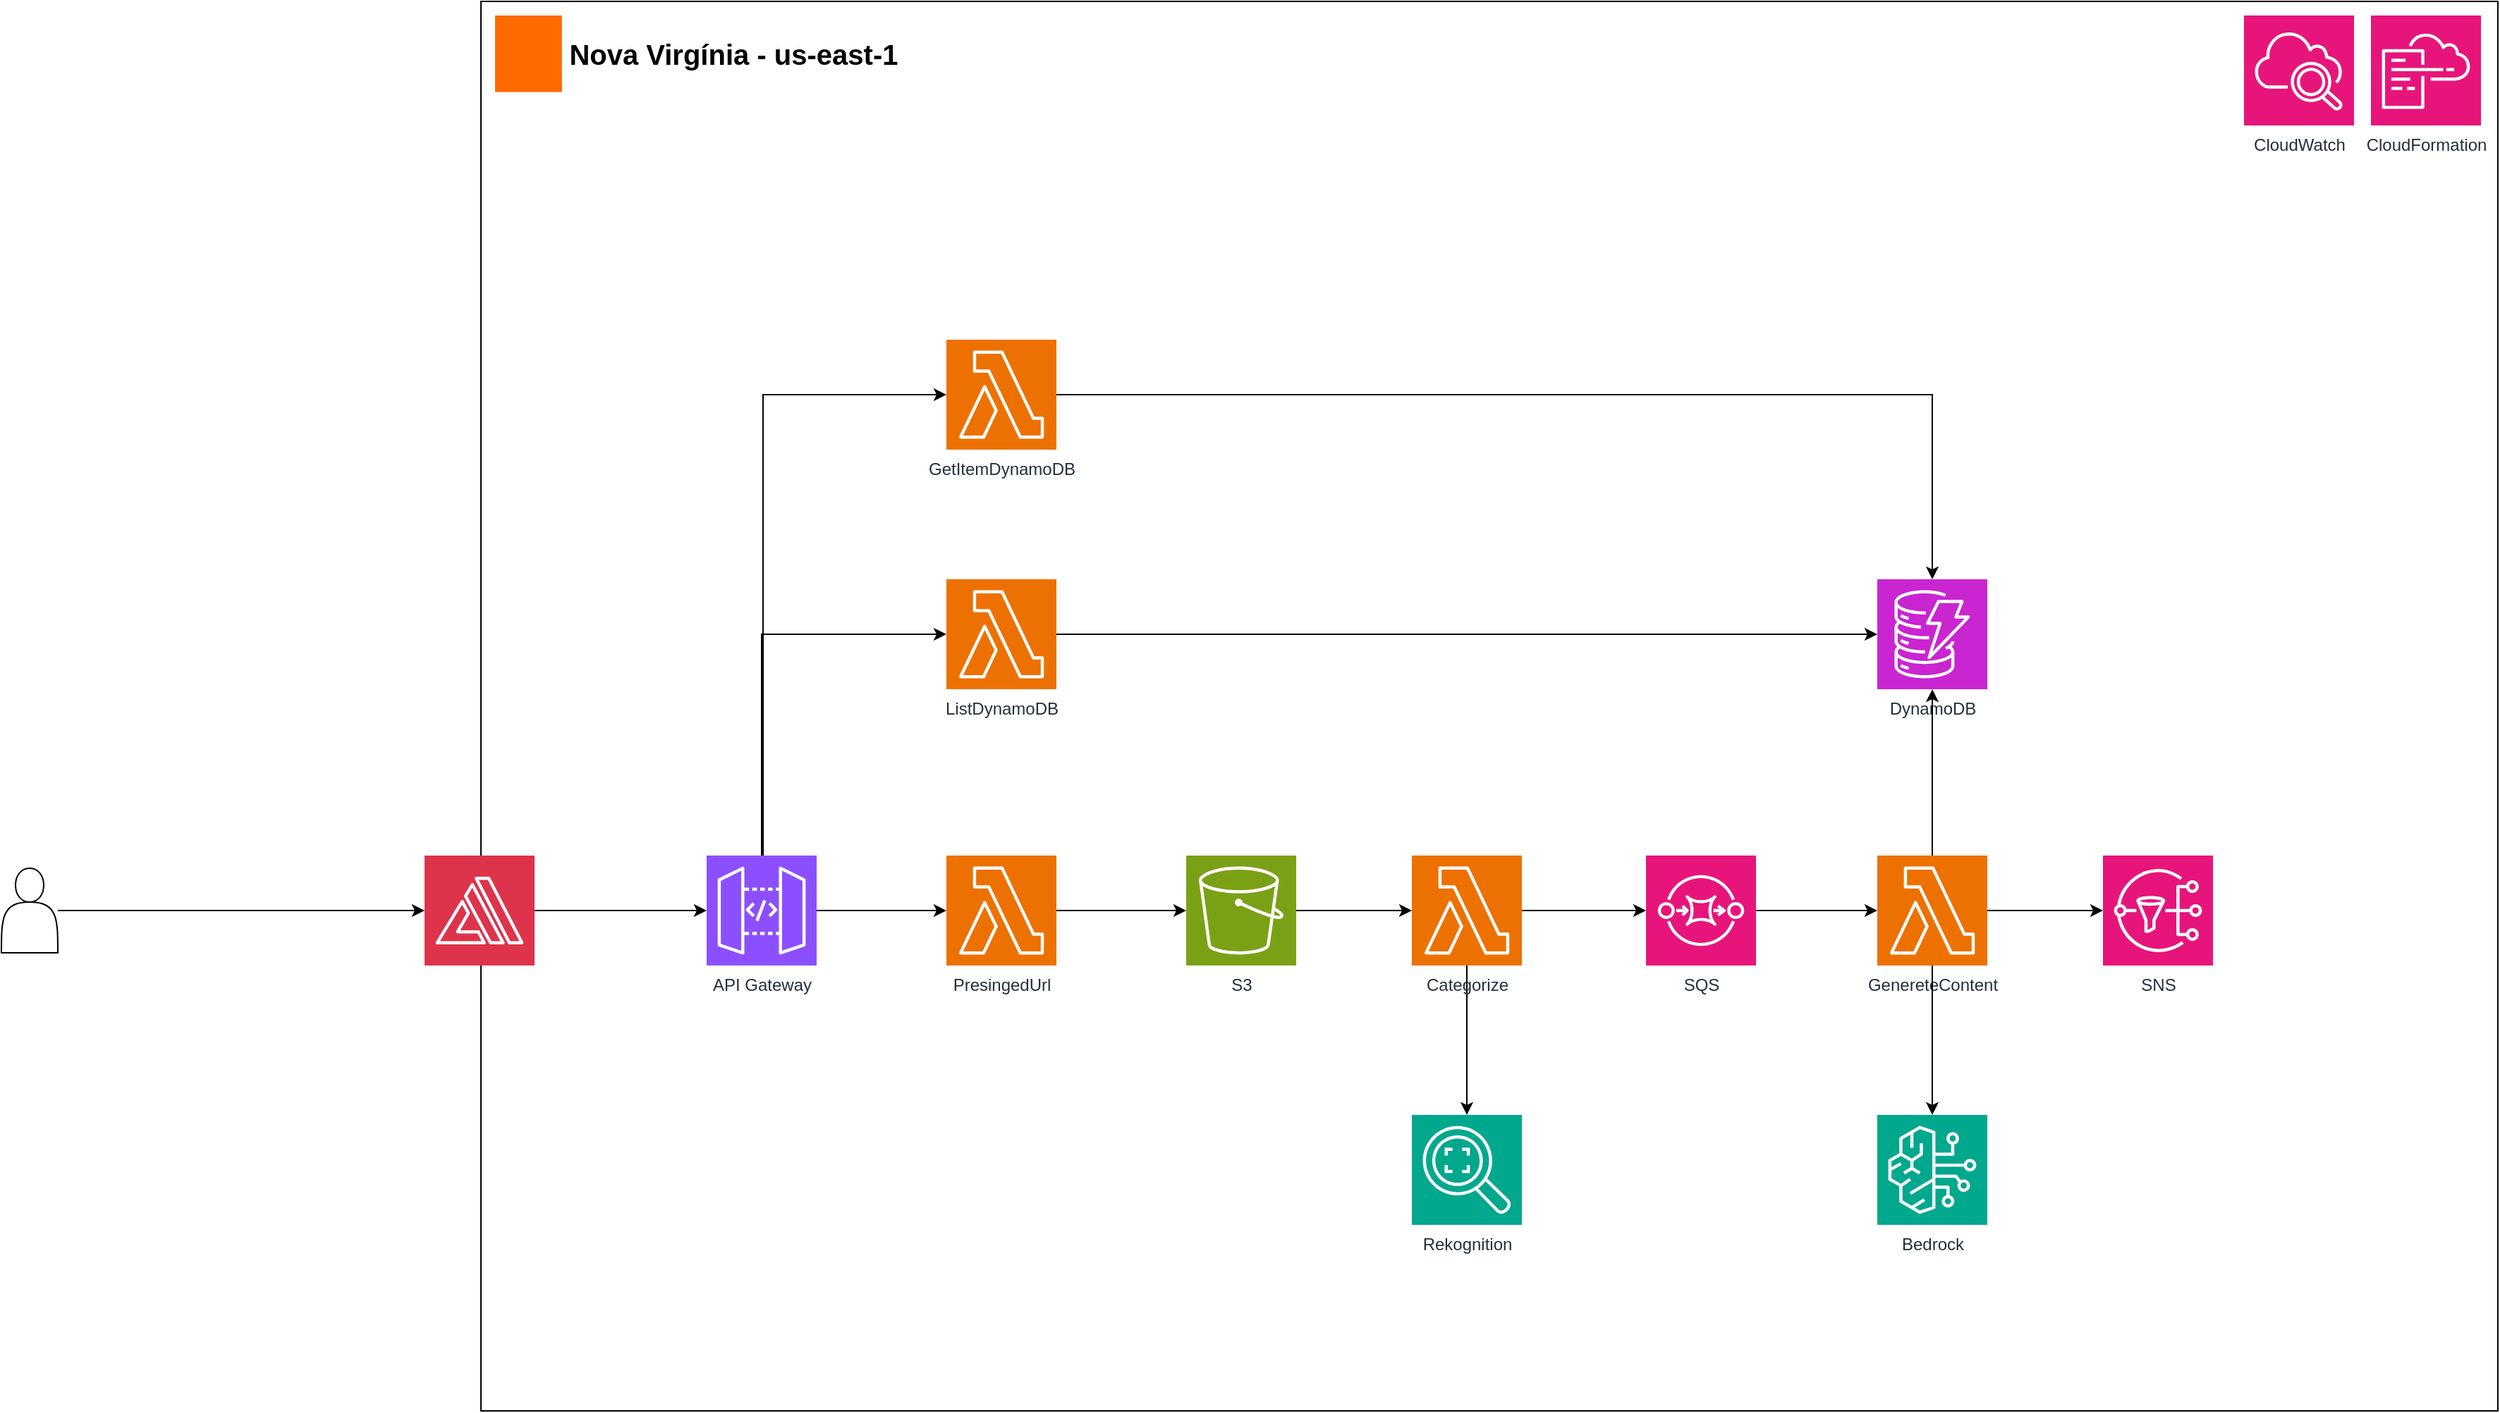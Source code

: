 <mxfile version="26.1.0">
  <diagram name="Page-1" id="2YBvvXClWsGukQMizWep">
    <mxGraphModel dx="3457" dy="2518" grid="1" gridSize="10" guides="1" tooltips="1" connect="1" arrows="1" fold="1" page="1" pageScale="1" pageWidth="850" pageHeight="1100" math="0" shadow="0">
      <root>
        <mxCell id="0" />
        <mxCell id="1" parent="0" />
        <mxCell id="Ew4iVtr2x1EpHhvOgS2W-2" value="" style="rounded=0;whiteSpace=wrap;html=1;" parent="1" vertex="1">
          <mxGeometry y="-300" width="1430" height="1000" as="geometry" />
        </mxCell>
        <mxCell id="TM89-_RcSSJKRhrZ7z5x-2" style="edgeStyle=orthogonalEdgeStyle;rounded=0;orthogonalLoop=1;jettySize=auto;html=1;" edge="1" parent="1" source="Ew4iVtr2x1EpHhvOgS2W-3" target="TM89-_RcSSJKRhrZ7z5x-1">
          <mxGeometry relative="1" as="geometry" />
        </mxCell>
        <mxCell id="Ew4iVtr2x1EpHhvOgS2W-3" value="" style="shape=actor;whiteSpace=wrap;html=1;" parent="1" vertex="1">
          <mxGeometry x="-340" y="315" width="40" height="60" as="geometry" />
        </mxCell>
        <mxCell id="Ew4iVtr2x1EpHhvOgS2W-7" style="edgeStyle=orthogonalEdgeStyle;rounded=0;orthogonalLoop=1;jettySize=auto;html=1;" parent="1" source="Ew4iVtr2x1EpHhvOgS2W-4" target="Ew4iVtr2x1EpHhvOgS2W-6" edge="1">
          <mxGeometry relative="1" as="geometry" />
        </mxCell>
        <mxCell id="Ew4iVtr2x1EpHhvOgS2W-30" style="edgeStyle=orthogonalEdgeStyle;rounded=0;orthogonalLoop=1;jettySize=auto;html=1;" parent="1" source="Ew4iVtr2x1EpHhvOgS2W-4" target="Ew4iVtr2x1EpHhvOgS2W-24" edge="1">
          <mxGeometry relative="1" as="geometry">
            <Array as="points">
              <mxPoint x="200" y="-21" />
            </Array>
          </mxGeometry>
        </mxCell>
        <mxCell id="Ew4iVtr2x1EpHhvOgS2W-4" value="API Gateway" style="sketch=0;points=[[0,0,0],[0.25,0,0],[0.5,0,0],[0.75,0,0],[1,0,0],[0,1,0],[0.25,1,0],[0.5,1,0],[0.75,1,0],[1,1,0],[0,0.25,0],[0,0.5,0],[0,0.75,0],[1,0.25,0],[1,0.5,0],[1,0.75,0]];outlineConnect=0;fontColor=#232F3E;fillColor=#8C4FFF;strokeColor=#ffffff;dashed=0;verticalLabelPosition=bottom;verticalAlign=top;align=center;html=1;fontSize=12;fontStyle=0;aspect=fixed;shape=mxgraph.aws4.resourceIcon;resIcon=mxgraph.aws4.api_gateway;" parent="1" vertex="1">
          <mxGeometry x="160" y="306" width="78" height="78" as="geometry" />
        </mxCell>
        <mxCell id="Ew4iVtr2x1EpHhvOgS2W-6" value="PresingedUrl" style="sketch=0;points=[[0,0,0],[0.25,0,0],[0.5,0,0],[0.75,0,0],[1,0,0],[0,1,0],[0.25,1,0],[0.5,1,0],[0.75,1,0],[1,1,0],[0,0.25,0],[0,0.5,0],[0,0.75,0],[1,0.25,0],[1,0.5,0],[1,0.75,0]];outlineConnect=0;fontColor=#232F3E;fillColor=#ED7100;strokeColor=#ffffff;dashed=0;verticalLabelPosition=bottom;verticalAlign=top;align=center;html=1;fontSize=12;fontStyle=0;aspect=fixed;shape=mxgraph.aws4.resourceIcon;resIcon=mxgraph.aws4.lambda;" parent="1" vertex="1">
          <mxGeometry x="330" y="306" width="78" height="78" as="geometry" />
        </mxCell>
        <mxCell id="Ew4iVtr2x1EpHhvOgS2W-11" style="edgeStyle=orthogonalEdgeStyle;rounded=0;orthogonalLoop=1;jettySize=auto;html=1;" parent="1" source="Ew4iVtr2x1EpHhvOgS2W-8" target="Ew4iVtr2x1EpHhvOgS2W-10" edge="1">
          <mxGeometry relative="1" as="geometry" />
        </mxCell>
        <mxCell id="Ew4iVtr2x1EpHhvOgS2W-8" value="S3" style="sketch=0;points=[[0,0,0],[0.25,0,0],[0.5,0,0],[0.75,0,0],[1,0,0],[0,1,0],[0.25,1,0],[0.5,1,0],[0.75,1,0],[1,1,0],[0,0.25,0],[0,0.5,0],[0,0.75,0],[1,0.25,0],[1,0.5,0],[1,0.75,0]];outlineConnect=0;fontColor=#232F3E;fillColor=#7AA116;strokeColor=#ffffff;dashed=0;verticalLabelPosition=bottom;verticalAlign=top;align=center;html=1;fontSize=12;fontStyle=0;aspect=fixed;shape=mxgraph.aws4.resourceIcon;resIcon=mxgraph.aws4.s3;" parent="1" vertex="1">
          <mxGeometry x="500" y="306" width="78" height="78" as="geometry" />
        </mxCell>
        <mxCell id="Ew4iVtr2x1EpHhvOgS2W-9" style="edgeStyle=orthogonalEdgeStyle;rounded=0;orthogonalLoop=1;jettySize=auto;html=1;entryX=0;entryY=0.5;entryDx=0;entryDy=0;entryPerimeter=0;" parent="1" source="Ew4iVtr2x1EpHhvOgS2W-6" target="Ew4iVtr2x1EpHhvOgS2W-8" edge="1">
          <mxGeometry relative="1" as="geometry" />
        </mxCell>
        <mxCell id="Ew4iVtr2x1EpHhvOgS2W-23" style="edgeStyle=orthogonalEdgeStyle;rounded=0;orthogonalLoop=1;jettySize=auto;html=1;" parent="1" source="Ew4iVtr2x1EpHhvOgS2W-10" target="Ew4iVtr2x1EpHhvOgS2W-22" edge="1">
          <mxGeometry relative="1" as="geometry" />
        </mxCell>
        <mxCell id="Ew4iVtr2x1EpHhvOgS2W-10" value="Categorize" style="sketch=0;points=[[0,0,0],[0.25,0,0],[0.5,0,0],[0.75,0,0],[1,0,0],[0,1,0],[0.25,1,0],[0.5,1,0],[0.75,1,0],[1,1,0],[0,0.25,0],[0,0.5,0],[0,0.75,0],[1,0.25,0],[1,0.5,0],[1,0.75,0]];outlineConnect=0;fontColor=#232F3E;fillColor=#ED7100;strokeColor=#ffffff;dashed=0;verticalLabelPosition=bottom;verticalAlign=top;align=center;html=1;fontSize=12;fontStyle=0;aspect=fixed;shape=mxgraph.aws4.resourceIcon;resIcon=mxgraph.aws4.lambda;" parent="1" vertex="1">
          <mxGeometry x="660" y="306" width="78" height="78" as="geometry" />
        </mxCell>
        <mxCell id="Ew4iVtr2x1EpHhvOgS2W-15" style="edgeStyle=orthogonalEdgeStyle;rounded=0;orthogonalLoop=1;jettySize=auto;html=1;" parent="1" source="Ew4iVtr2x1EpHhvOgS2W-12" target="Ew4iVtr2x1EpHhvOgS2W-14" edge="1">
          <mxGeometry relative="1" as="geometry" />
        </mxCell>
        <mxCell id="Ew4iVtr2x1EpHhvOgS2W-12" value="SQS" style="sketch=0;points=[[0,0,0],[0.25,0,0],[0.5,0,0],[0.75,0,0],[1,0,0],[0,1,0],[0.25,1,0],[0.5,1,0],[0.75,1,0],[1,1,0],[0,0.25,0],[0,0.5,0],[0,0.75,0],[1,0.25,0],[1,0.5,0],[1,0.75,0]];outlineConnect=0;fontColor=#232F3E;fillColor=#E7157B;strokeColor=#ffffff;dashed=0;verticalLabelPosition=bottom;verticalAlign=top;align=center;html=1;fontSize=12;fontStyle=0;aspect=fixed;shape=mxgraph.aws4.resourceIcon;resIcon=mxgraph.aws4.sqs;" parent="1" vertex="1">
          <mxGeometry x="826" y="306" width="78" height="78" as="geometry" />
        </mxCell>
        <mxCell id="Ew4iVtr2x1EpHhvOgS2W-13" style="edgeStyle=orthogonalEdgeStyle;rounded=0;orthogonalLoop=1;jettySize=auto;html=1;entryX=0;entryY=0.5;entryDx=0;entryDy=0;entryPerimeter=0;" parent="1" source="Ew4iVtr2x1EpHhvOgS2W-10" target="Ew4iVtr2x1EpHhvOgS2W-12" edge="1">
          <mxGeometry relative="1" as="geometry" />
        </mxCell>
        <mxCell id="Ew4iVtr2x1EpHhvOgS2W-17" style="edgeStyle=orthogonalEdgeStyle;rounded=0;orthogonalLoop=1;jettySize=auto;html=1;" parent="1" source="Ew4iVtr2x1EpHhvOgS2W-14" target="Ew4iVtr2x1EpHhvOgS2W-16" edge="1">
          <mxGeometry relative="1" as="geometry" />
        </mxCell>
        <mxCell id="Ew4iVtr2x1EpHhvOgS2W-14" value="GenereteContent" style="sketch=0;points=[[0,0,0],[0.25,0,0],[0.5,0,0],[0.75,0,0],[1,0,0],[0,1,0],[0.25,1,0],[0.5,1,0],[0.75,1,0],[1,1,0],[0,0.25,0],[0,0.5,0],[0,0.75,0],[1,0.25,0],[1,0.5,0],[1,0.75,0]];outlineConnect=0;fontColor=#232F3E;fillColor=#ED7100;strokeColor=#ffffff;dashed=0;verticalLabelPosition=bottom;verticalAlign=top;align=center;html=1;fontSize=12;fontStyle=0;aspect=fixed;shape=mxgraph.aws4.resourceIcon;resIcon=mxgraph.aws4.lambda;" parent="1" vertex="1">
          <mxGeometry x="990" y="306" width="78" height="78" as="geometry" />
        </mxCell>
        <mxCell id="Ew4iVtr2x1EpHhvOgS2W-16" value="SNS" style="sketch=0;points=[[0,0,0],[0.25,0,0],[0.5,0,0],[0.75,0,0],[1,0,0],[0,1,0],[0.25,1,0],[0.5,1,0],[0.75,1,0],[1,1,0],[0,0.25,0],[0,0.5,0],[0,0.75,0],[1,0.25,0],[1,0.5,0],[1,0.75,0]];outlineConnect=0;fontColor=#232F3E;fillColor=#E7157B;strokeColor=#ffffff;dashed=0;verticalLabelPosition=bottom;verticalAlign=top;align=center;html=1;fontSize=12;fontStyle=0;aspect=fixed;shape=mxgraph.aws4.resourceIcon;resIcon=mxgraph.aws4.sns;" parent="1" vertex="1">
          <mxGeometry x="1150" y="306" width="78" height="78" as="geometry" />
        </mxCell>
        <mxCell id="Ew4iVtr2x1EpHhvOgS2W-18" value="DynamoDB" style="sketch=0;points=[[0,0,0],[0.25,0,0],[0.5,0,0],[0.75,0,0],[1,0,0],[0,1,0],[0.25,1,0],[0.5,1,0],[0.75,1,0],[1,1,0],[0,0.25,0],[0,0.5,0],[0,0.75,0],[1,0.25,0],[1,0.5,0],[1,0.75,0]];outlineConnect=0;fontColor=#232F3E;fillColor=#C925D1;strokeColor=#ffffff;dashed=0;verticalLabelPosition=bottom;verticalAlign=top;align=center;html=1;fontSize=12;fontStyle=0;aspect=fixed;shape=mxgraph.aws4.resourceIcon;resIcon=mxgraph.aws4.dynamodb;" parent="1" vertex="1">
          <mxGeometry x="990" y="110" width="78" height="78" as="geometry" />
        </mxCell>
        <mxCell id="Ew4iVtr2x1EpHhvOgS2W-20" value="Bedrock" style="sketch=0;points=[[0,0,0],[0.25,0,0],[0.5,0,0],[0.75,0,0],[1,0,0],[0,1,0],[0.25,1,0],[0.5,1,0],[0.75,1,0],[1,1,0],[0,0.25,0],[0,0.5,0],[0,0.75,0],[1,0.25,0],[1,0.5,0],[1,0.75,0]];outlineConnect=0;fontColor=#232F3E;fillColor=#01A88D;strokeColor=#ffffff;dashed=0;verticalLabelPosition=bottom;verticalAlign=top;align=center;html=1;fontSize=12;fontStyle=0;aspect=fixed;shape=mxgraph.aws4.resourceIcon;resIcon=mxgraph.aws4.bedrock;" parent="1" vertex="1">
          <mxGeometry x="990" y="490" width="78" height="78" as="geometry" />
        </mxCell>
        <mxCell id="Ew4iVtr2x1EpHhvOgS2W-21" style="edgeStyle=orthogonalEdgeStyle;rounded=0;orthogonalLoop=1;jettySize=auto;html=1;entryX=0.5;entryY=0;entryDx=0;entryDy=0;entryPerimeter=0;" parent="1" source="Ew4iVtr2x1EpHhvOgS2W-14" target="Ew4iVtr2x1EpHhvOgS2W-20" edge="1">
          <mxGeometry relative="1" as="geometry" />
        </mxCell>
        <mxCell id="Ew4iVtr2x1EpHhvOgS2W-22" value="Rekognition" style="sketch=0;points=[[0,0,0],[0.25,0,0],[0.5,0,0],[0.75,0,0],[1,0,0],[0,1,0],[0.25,1,0],[0.5,1,0],[0.75,1,0],[1,1,0],[0,0.25,0],[0,0.5,0],[0,0.75,0],[1,0.25,0],[1,0.5,0],[1,0.75,0]];outlineConnect=0;fontColor=#232F3E;fillColor=#01A88D;strokeColor=#ffffff;dashed=0;verticalLabelPosition=bottom;verticalAlign=top;align=center;html=1;fontSize=12;fontStyle=0;aspect=fixed;shape=mxgraph.aws4.resourceIcon;resIcon=mxgraph.aws4.rekognition_2;" parent="1" vertex="1">
          <mxGeometry x="660" y="490" width="78" height="78" as="geometry" />
        </mxCell>
        <mxCell id="Ew4iVtr2x1EpHhvOgS2W-27" style="edgeStyle=orthogonalEdgeStyle;rounded=0;orthogonalLoop=1;jettySize=auto;html=1;" parent="1" source="Ew4iVtr2x1EpHhvOgS2W-24" target="Ew4iVtr2x1EpHhvOgS2W-18" edge="1">
          <mxGeometry relative="1" as="geometry" />
        </mxCell>
        <mxCell id="Ew4iVtr2x1EpHhvOgS2W-24" value="GetItemDynamoDB" style="sketch=0;points=[[0,0,0],[0.25,0,0],[0.5,0,0],[0.75,0,0],[1,0,0],[0,1,0],[0.25,1,0],[0.5,1,0],[0.75,1,0],[1,1,0],[0,0.25,0],[0,0.5,0],[0,0.75,0],[1,0.25,0],[1,0.5,0],[1,0.75,0]];outlineConnect=0;fontColor=#232F3E;fillColor=#ED7100;strokeColor=#ffffff;dashed=0;verticalLabelPosition=bottom;verticalAlign=top;align=center;html=1;fontSize=12;fontStyle=0;aspect=fixed;shape=mxgraph.aws4.resourceIcon;resIcon=mxgraph.aws4.lambda;" parent="1" vertex="1">
          <mxGeometry x="330" y="-60" width="78" height="78" as="geometry" />
        </mxCell>
        <mxCell id="Ew4iVtr2x1EpHhvOgS2W-33" style="edgeStyle=orthogonalEdgeStyle;rounded=0;orthogonalLoop=1;jettySize=auto;html=1;" parent="1" source="Ew4iVtr2x1EpHhvOgS2W-25" target="Ew4iVtr2x1EpHhvOgS2W-18" edge="1">
          <mxGeometry relative="1" as="geometry" />
        </mxCell>
        <mxCell id="Ew4iVtr2x1EpHhvOgS2W-25" value="ListDynamoDB&lt;div&gt;&lt;br&gt;&lt;/div&gt;" style="sketch=0;points=[[0,0,0],[0.25,0,0],[0.5,0,0],[0.75,0,0],[1,0,0],[0,1,0],[0.25,1,0],[0.5,1,0],[0.75,1,0],[1,1,0],[0,0.25,0],[0,0.5,0],[0,0.75,0],[1,0.25,0],[1,0.5,0],[1,0.75,0]];outlineConnect=0;fontColor=#232F3E;fillColor=#ED7100;strokeColor=#ffffff;dashed=0;verticalLabelPosition=bottom;verticalAlign=top;align=center;html=1;fontSize=12;fontStyle=0;aspect=fixed;shape=mxgraph.aws4.resourceIcon;resIcon=mxgraph.aws4.lambda;" parent="1" vertex="1">
          <mxGeometry x="330" y="110" width="78" height="78" as="geometry" />
        </mxCell>
        <mxCell id="Ew4iVtr2x1EpHhvOgS2W-31" style="edgeStyle=orthogonalEdgeStyle;rounded=0;orthogonalLoop=1;jettySize=auto;html=1;entryX=0.5;entryY=1;entryDx=0;entryDy=0;entryPerimeter=0;" parent="1" source="Ew4iVtr2x1EpHhvOgS2W-14" target="Ew4iVtr2x1EpHhvOgS2W-18" edge="1">
          <mxGeometry relative="1" as="geometry" />
        </mxCell>
        <mxCell id="Ew4iVtr2x1EpHhvOgS2W-32" style="edgeStyle=orthogonalEdgeStyle;rounded=0;orthogonalLoop=1;jettySize=auto;html=1;entryX=0;entryY=0.5;entryDx=0;entryDy=0;entryPerimeter=0;" parent="1" source="Ew4iVtr2x1EpHhvOgS2W-4" target="Ew4iVtr2x1EpHhvOgS2W-25" edge="1">
          <mxGeometry relative="1" as="geometry">
            <Array as="points">
              <mxPoint x="199" y="149" />
            </Array>
          </mxGeometry>
        </mxCell>
        <mxCell id="Ew4iVtr2x1EpHhvOgS2W-34" value="CloudFormation" style="sketch=0;points=[[0,0,0],[0.25,0,0],[0.5,0,0],[0.75,0,0],[1,0,0],[0,1,0],[0.25,1,0],[0.5,1,0],[0.75,1,0],[1,1,0],[0,0.25,0],[0,0.5,0],[0,0.75,0],[1,0.25,0],[1,0.5,0],[1,0.75,0]];points=[[0,0,0],[0.25,0,0],[0.5,0,0],[0.75,0,0],[1,0,0],[0,1,0],[0.25,1,0],[0.5,1,0],[0.75,1,0],[1,1,0],[0,0.25,0],[0,0.5,0],[0,0.75,0],[1,0.25,0],[1,0.5,0],[1,0.75,0]];outlineConnect=0;fontColor=#232F3E;fillColor=#E7157B;strokeColor=#ffffff;dashed=0;verticalLabelPosition=bottom;verticalAlign=top;align=center;html=1;fontSize=12;fontStyle=0;aspect=fixed;shape=mxgraph.aws4.resourceIcon;resIcon=mxgraph.aws4.cloudformation;" parent="1" vertex="1">
          <mxGeometry x="1340" y="-290" width="78" height="78" as="geometry" />
        </mxCell>
        <mxCell id="Ew4iVtr2x1EpHhvOgS2W-35" value="CloudWatch" style="sketch=0;points=[[0,0,0],[0.25,0,0],[0.5,0,0],[0.75,0,0],[1,0,0],[0,1,0],[0.25,1,0],[0.5,1,0],[0.75,1,0],[1,1,0],[0,0.25,0],[0,0.5,0],[0,0.75,0],[1,0.25,0],[1,0.5,0],[1,0.75,0]];points=[[0,0,0],[0.25,0,0],[0.5,0,0],[0.75,0,0],[1,0,0],[0,1,0],[0.25,1,0],[0.5,1,0],[0.75,1,0],[1,1,0],[0,0.25,0],[0,0.5,0],[0,0.75,0],[1,0.25,0],[1,0.5,0],[1,0.75,0]];outlineConnect=0;fontColor=#232F3E;fillColor=#E7157B;strokeColor=#ffffff;dashed=0;verticalLabelPosition=bottom;verticalAlign=top;align=center;html=1;fontSize=12;fontStyle=0;aspect=fixed;shape=mxgraph.aws4.resourceIcon;resIcon=mxgraph.aws4.cloudwatch_2;" parent="1" vertex="1">
          <mxGeometry x="1250" y="-290" width="78" height="78" as="geometry" />
        </mxCell>
        <mxCell id="Ew4iVtr2x1EpHhvOgS2W-36" value="" style="points=[];aspect=fixed;html=1;align=center;shadow=0;dashed=0;fillColor=#FF6A00;strokeColor=none;shape=mxgraph.alibaba_cloud.region;" parent="1" vertex="1">
          <mxGeometry x="10" y="-290" width="47.4" height="54.3" as="geometry" />
        </mxCell>
        <mxCell id="Ew4iVtr2x1EpHhvOgS2W-38" value="&lt;font style=&quot;font-size: 20px;&quot;&gt;&lt;font style=&quot;&quot;&gt;&lt;b style=&quot;&quot;&gt;Nova Virgínia -&amp;nbsp;&lt;/b&gt;&lt;/font&gt;&lt;b style=&quot;&quot;&gt;us-east-1&amp;nbsp;&lt;/b&gt;&lt;/font&gt;" style="text;html=1;align=center;verticalAlign=middle;whiteSpace=wrap;rounded=0;" parent="1" vertex="1">
          <mxGeometry x="57.4" y="-277.85" width="250" height="30" as="geometry" />
        </mxCell>
        <mxCell id="TM89-_RcSSJKRhrZ7z5x-4" style="edgeStyle=orthogonalEdgeStyle;rounded=0;orthogonalLoop=1;jettySize=auto;html=1;" edge="1" parent="1" source="TM89-_RcSSJKRhrZ7z5x-1" target="Ew4iVtr2x1EpHhvOgS2W-4">
          <mxGeometry relative="1" as="geometry" />
        </mxCell>
        <mxCell id="TM89-_RcSSJKRhrZ7z5x-1" value="" style="sketch=0;points=[[0,0,0],[0.25,0,0],[0.5,0,0],[0.75,0,0],[1,0,0],[0,1,0],[0.25,1,0],[0.5,1,0],[0.75,1,0],[1,1,0],[0,0.25,0],[0,0.5,0],[0,0.75,0],[1,0.25,0],[1,0.5,0],[1,0.75,0]];outlineConnect=0;fontColor=#232F3E;fillColor=#DD344C;strokeColor=#ffffff;dashed=0;verticalLabelPosition=bottom;verticalAlign=top;align=center;html=1;fontSize=12;fontStyle=0;aspect=fixed;shape=mxgraph.aws4.resourceIcon;resIcon=mxgraph.aws4.amplify;" vertex="1" parent="1">
          <mxGeometry x="-40" y="306" width="78" height="78" as="geometry" />
        </mxCell>
      </root>
    </mxGraphModel>
  </diagram>
</mxfile>
